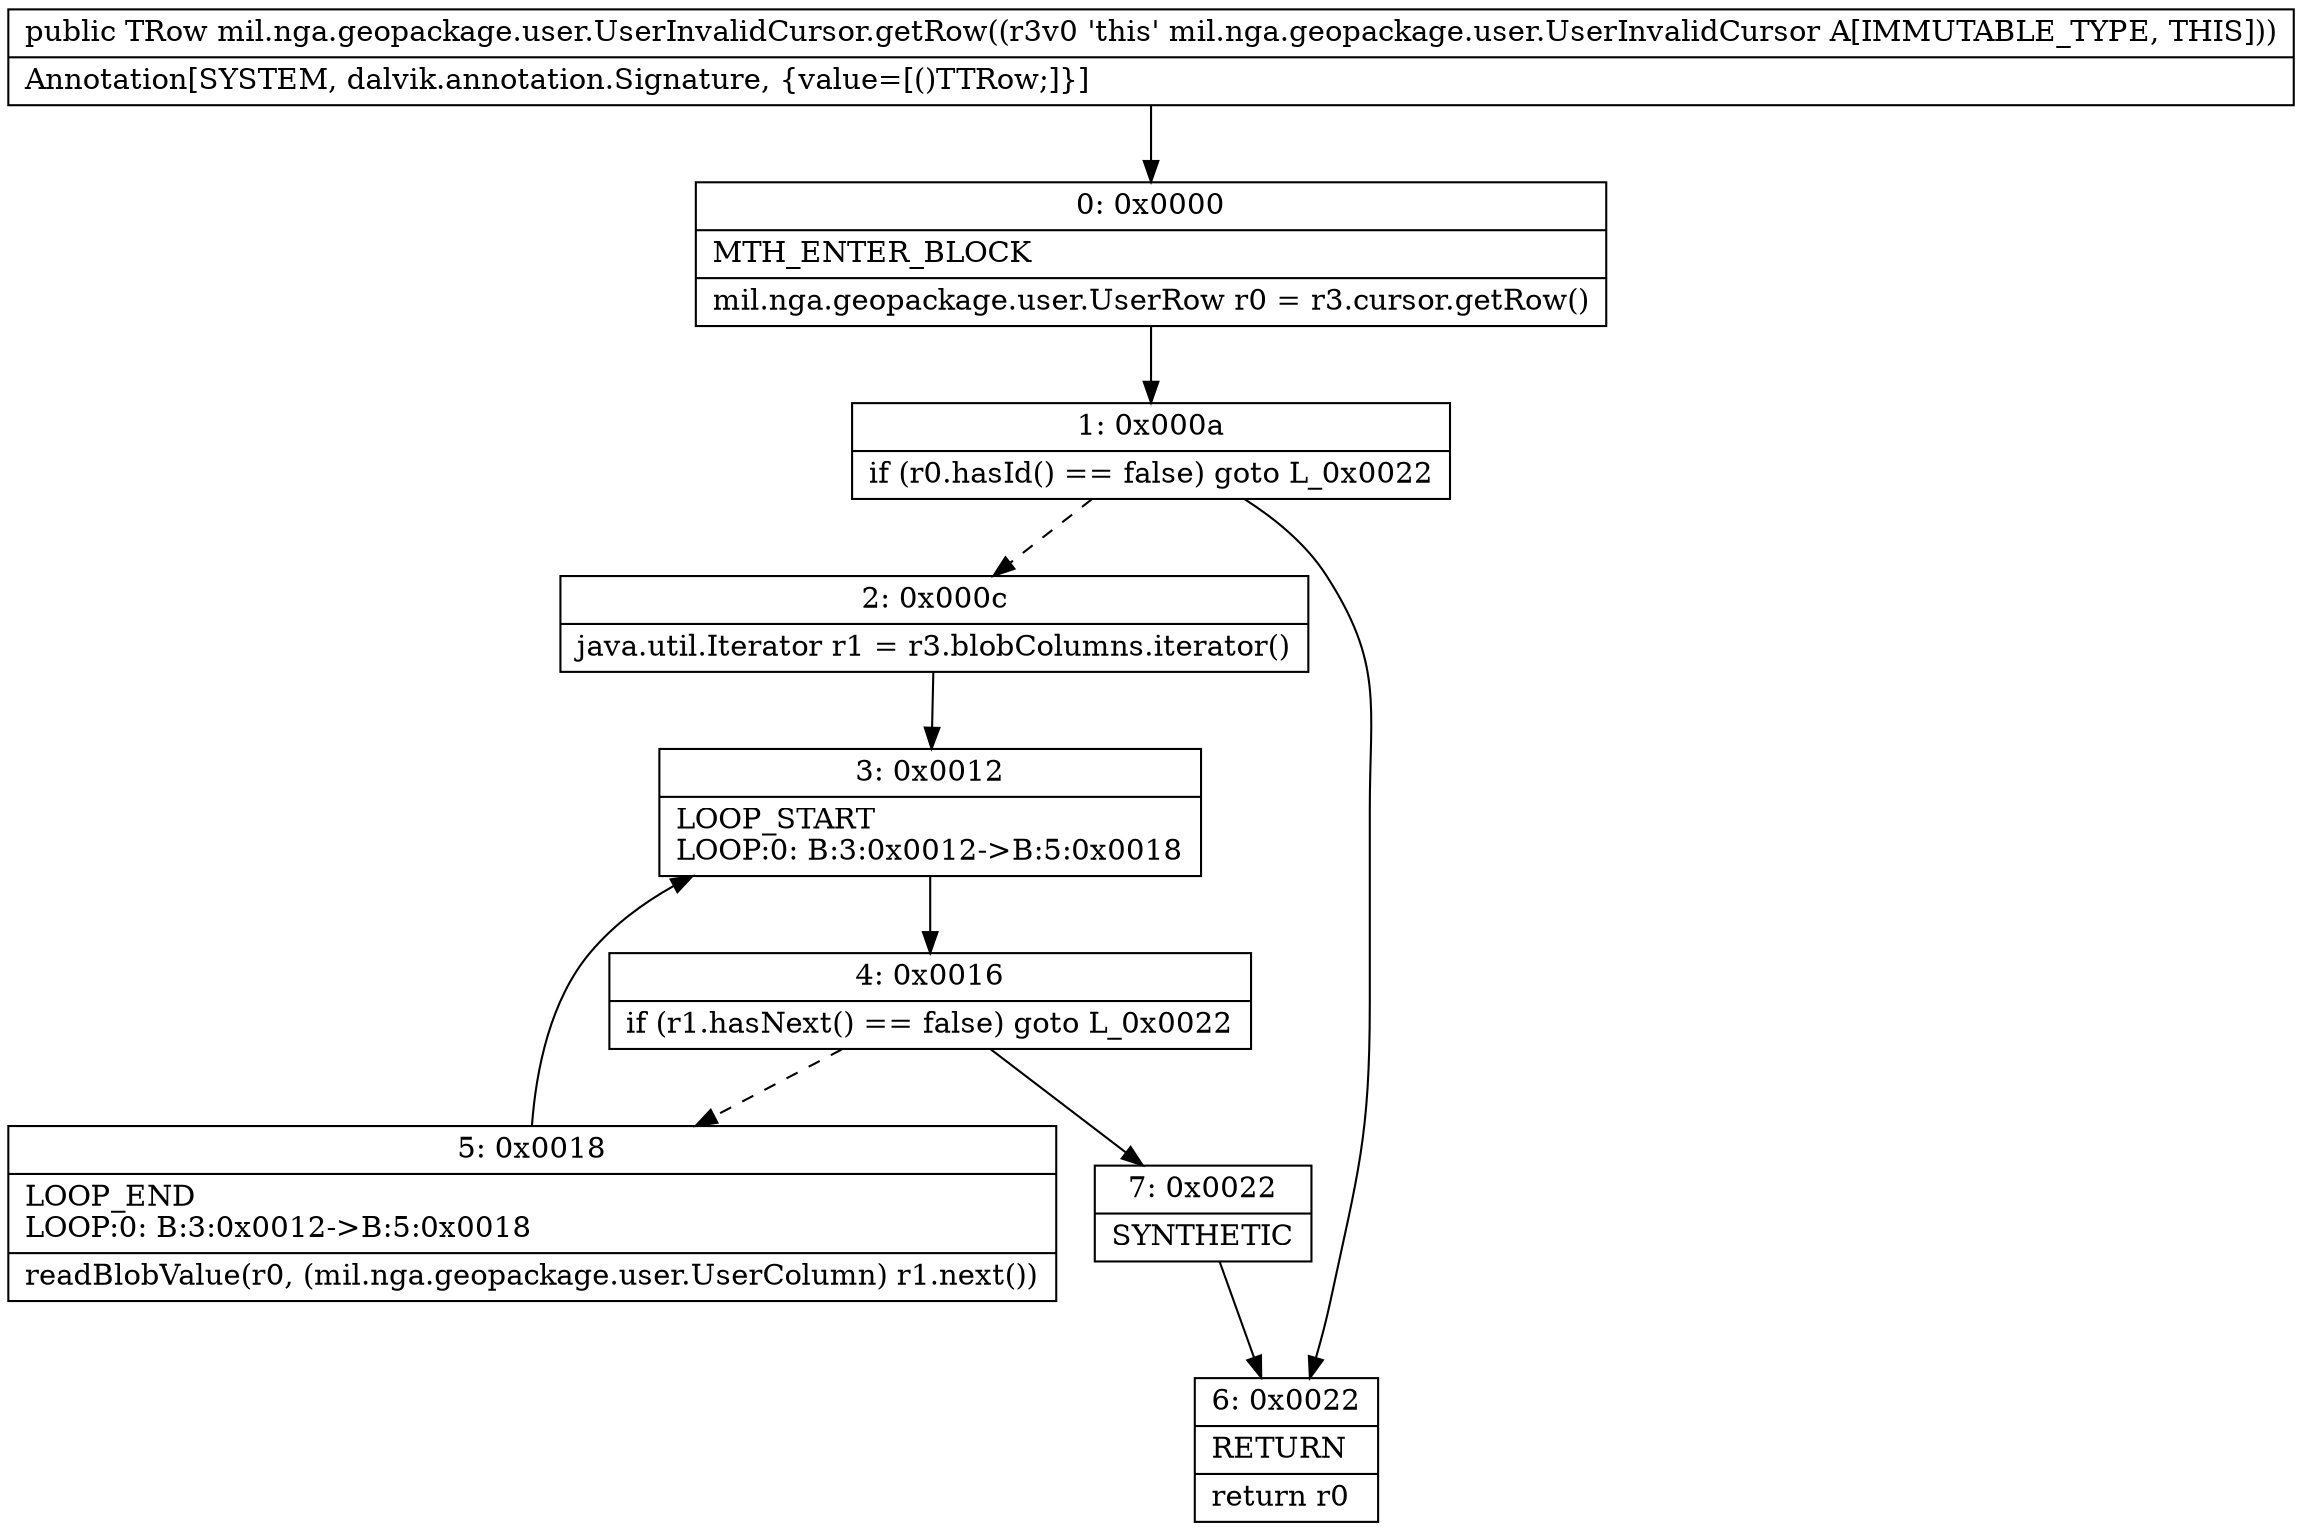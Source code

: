 digraph "CFG formil.nga.geopackage.user.UserInvalidCursor.getRow()Lmil\/nga\/geopackage\/user\/UserRow;" {
Node_0 [shape=record,label="{0\:\ 0x0000|MTH_ENTER_BLOCK\l|mil.nga.geopackage.user.UserRow r0 = r3.cursor.getRow()\l}"];
Node_1 [shape=record,label="{1\:\ 0x000a|if (r0.hasId() == false) goto L_0x0022\l}"];
Node_2 [shape=record,label="{2\:\ 0x000c|java.util.Iterator r1 = r3.blobColumns.iterator()\l}"];
Node_3 [shape=record,label="{3\:\ 0x0012|LOOP_START\lLOOP:0: B:3:0x0012\-\>B:5:0x0018\l}"];
Node_4 [shape=record,label="{4\:\ 0x0016|if (r1.hasNext() == false) goto L_0x0022\l}"];
Node_5 [shape=record,label="{5\:\ 0x0018|LOOP_END\lLOOP:0: B:3:0x0012\-\>B:5:0x0018\l|readBlobValue(r0, (mil.nga.geopackage.user.UserColumn) r1.next())\l}"];
Node_6 [shape=record,label="{6\:\ 0x0022|RETURN\l|return r0\l}"];
Node_7 [shape=record,label="{7\:\ 0x0022|SYNTHETIC\l}"];
MethodNode[shape=record,label="{public TRow mil.nga.geopackage.user.UserInvalidCursor.getRow((r3v0 'this' mil.nga.geopackage.user.UserInvalidCursor A[IMMUTABLE_TYPE, THIS]))  | Annotation[SYSTEM, dalvik.annotation.Signature, \{value=[()TTRow;]\}]\l}"];
MethodNode -> Node_0;
Node_0 -> Node_1;
Node_1 -> Node_2[style=dashed];
Node_1 -> Node_6;
Node_2 -> Node_3;
Node_3 -> Node_4;
Node_4 -> Node_5[style=dashed];
Node_4 -> Node_7;
Node_5 -> Node_3;
Node_7 -> Node_6;
}

